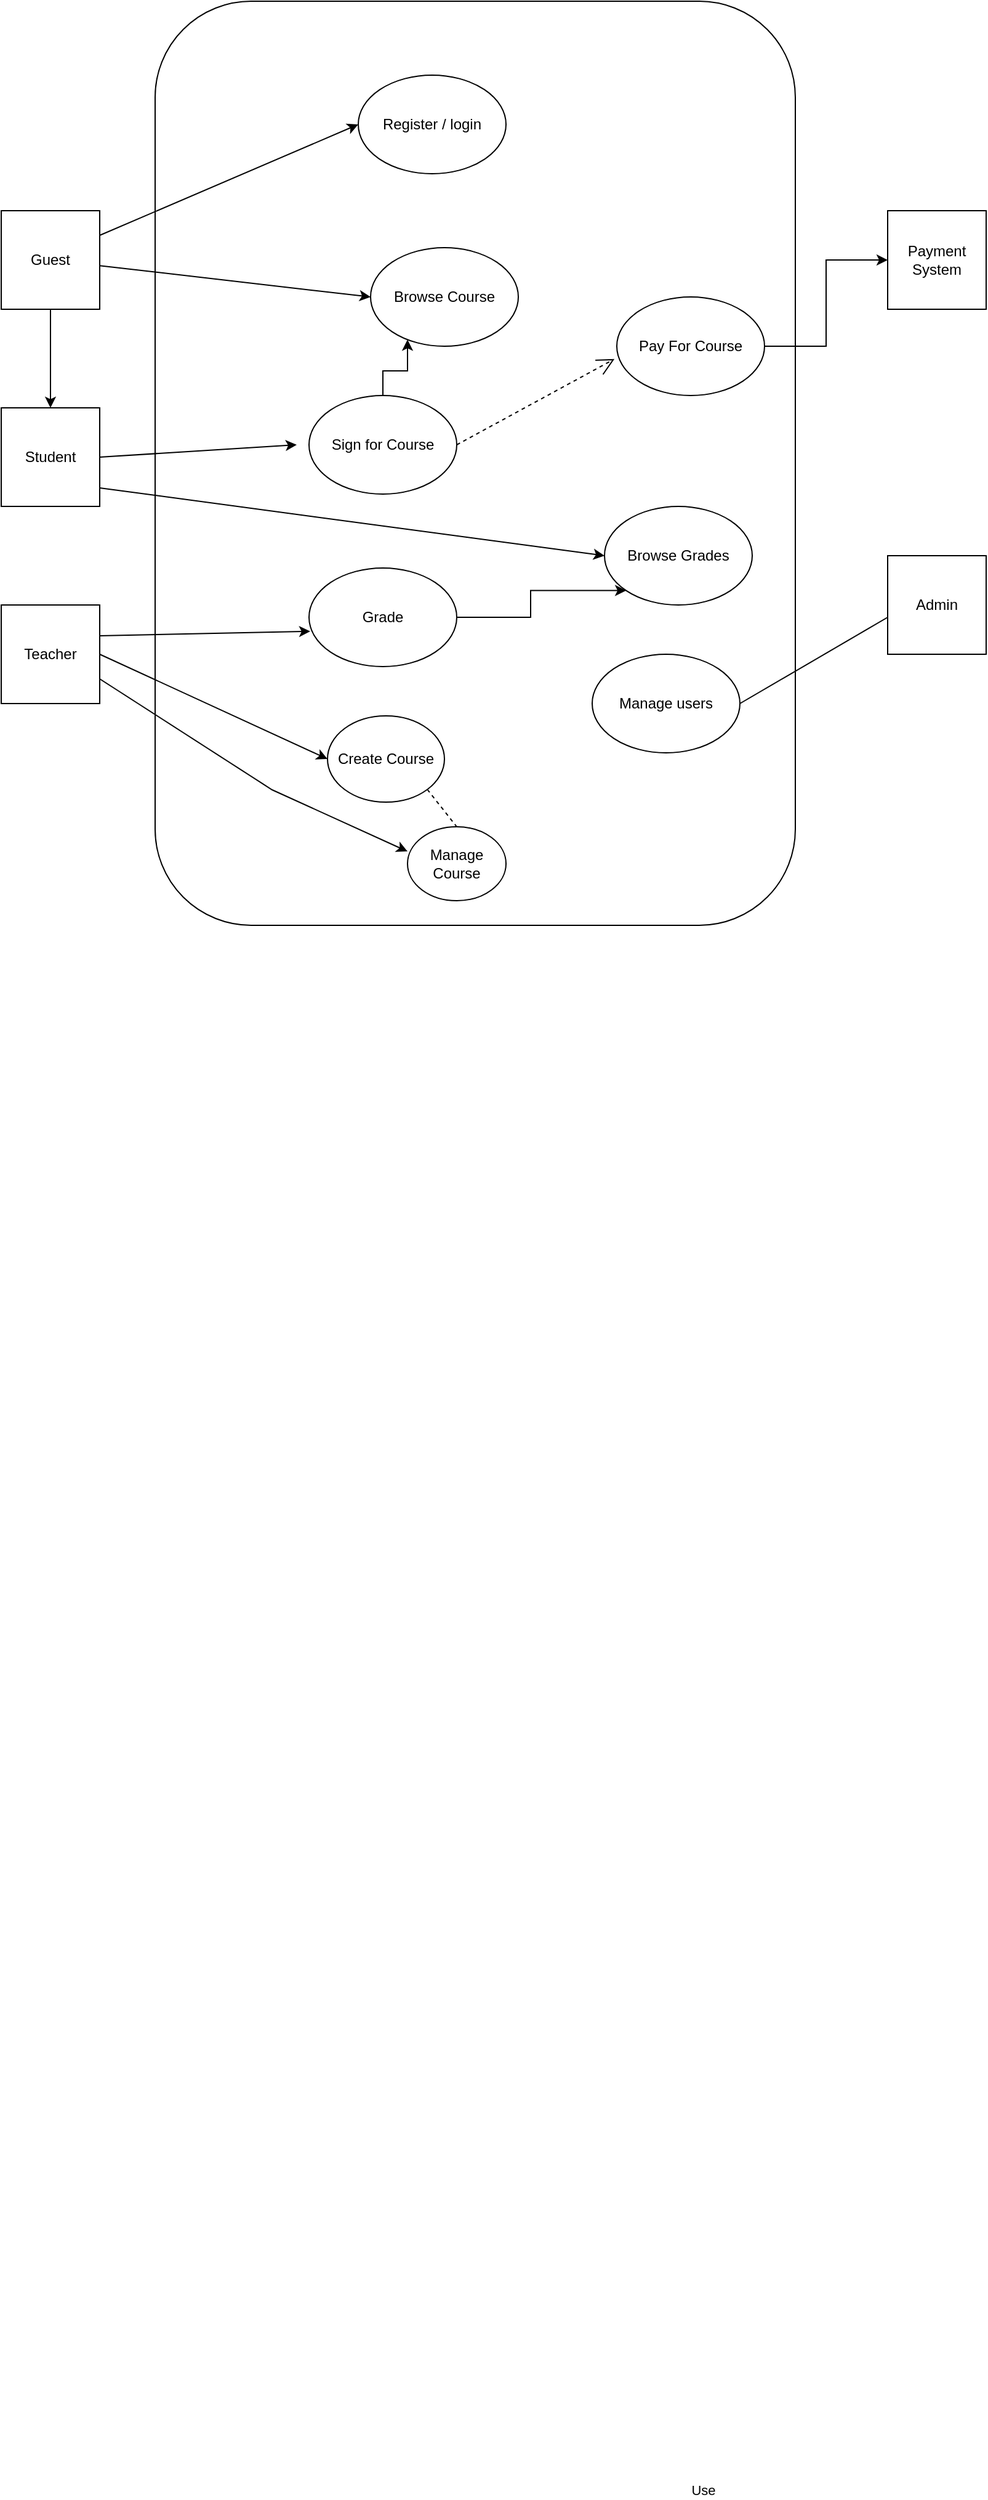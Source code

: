 <mxfile version="23.1.2" type="github">
  <diagram name="Page-1" id="IqvRb_lSC3RMRsBFaZl_">
    <mxGraphModel dx="802" dy="1902" grid="1" gridSize="10" guides="1" tooltips="1" connect="1" arrows="1" fold="1" page="1" pageScale="1" pageWidth="850" pageHeight="1100" math="0" shadow="0">
      <root>
        <mxCell id="0" />
        <mxCell id="1" parent="0" />
        <mxCell id="xtCrAzxJujVk2PDd50xc-24" style="edgeStyle=orthogonalEdgeStyle;rounded=0;orthogonalLoop=1;jettySize=auto;html=1;entryX=0.5;entryY=0;entryDx=0;entryDy=0;" edge="1" parent="1" source="xtCrAzxJujVk2PDd50xc-1" target="xtCrAzxJujVk2PDd50xc-2">
          <mxGeometry relative="1" as="geometry">
            <Array as="points">
              <mxPoint x="80" y="280" />
            </Array>
          </mxGeometry>
        </mxCell>
        <mxCell id="xtCrAzxJujVk2PDd50xc-1" value="Guest" style="whiteSpace=wrap;html=1;aspect=fixed;" vertex="1" parent="1">
          <mxGeometry x="40" y="160" width="80" height="80" as="geometry" />
        </mxCell>
        <mxCell id="xtCrAzxJujVk2PDd50xc-2" value="Student" style="whiteSpace=wrap;html=1;aspect=fixed;" vertex="1" parent="1">
          <mxGeometry x="40" y="320" width="80" height="80" as="geometry" />
        </mxCell>
        <mxCell id="xtCrAzxJujVk2PDd50xc-3" value="Teacher" style="whiteSpace=wrap;html=1;aspect=fixed;" vertex="1" parent="1">
          <mxGeometry x="40" y="480" width="80" height="80" as="geometry" />
        </mxCell>
        <mxCell id="xtCrAzxJujVk2PDd50xc-7" value="" style="rounded=1;whiteSpace=wrap;html=1;" vertex="1" parent="1">
          <mxGeometry x="165" y="-10" width="520" height="750" as="geometry" />
        </mxCell>
        <mxCell id="xtCrAzxJujVk2PDd50xc-8" value="Payment System" style="whiteSpace=wrap;html=1;aspect=fixed;" vertex="1" parent="1">
          <mxGeometry x="760" y="160" width="80" height="80" as="geometry" />
        </mxCell>
        <mxCell id="xtCrAzxJujVk2PDd50xc-9" value="Admin" style="whiteSpace=wrap;html=1;aspect=fixed;" vertex="1" parent="1">
          <mxGeometry x="760" y="440" width="80" height="80" as="geometry" />
        </mxCell>
        <mxCell id="xtCrAzxJujVk2PDd50xc-12" value="Register / login" style="ellipse;whiteSpace=wrap;html=1;" vertex="1" parent="1">
          <mxGeometry x="330" y="50" width="120" height="80" as="geometry" />
        </mxCell>
        <mxCell id="xtCrAzxJujVk2PDd50xc-13" value="Browse Course" style="ellipse;whiteSpace=wrap;html=1;" vertex="1" parent="1">
          <mxGeometry x="340" y="190" width="120" height="80" as="geometry" />
        </mxCell>
        <mxCell id="xtCrAzxJujVk2PDd50xc-42" style="edgeStyle=orthogonalEdgeStyle;rounded=0;orthogonalLoop=1;jettySize=auto;html=1;exitX=0.5;exitY=0;exitDx=0;exitDy=0;" edge="1" parent="1" source="xtCrAzxJujVk2PDd50xc-14" target="xtCrAzxJujVk2PDd50xc-13">
          <mxGeometry relative="1" as="geometry">
            <Array as="points">
              <mxPoint x="370" y="290" />
            </Array>
          </mxGeometry>
        </mxCell>
        <mxCell id="xtCrAzxJujVk2PDd50xc-14" value="Sign for Course" style="ellipse;whiteSpace=wrap;html=1;" vertex="1" parent="1">
          <mxGeometry x="290" y="310" width="120" height="80" as="geometry" />
        </mxCell>
        <mxCell id="xtCrAzxJujVk2PDd50xc-44" style="edgeStyle=orthogonalEdgeStyle;rounded=0;orthogonalLoop=1;jettySize=auto;html=1;exitX=1;exitY=0.5;exitDx=0;exitDy=0;entryX=0;entryY=0.5;entryDx=0;entryDy=0;" edge="1" parent="1" source="xtCrAzxJujVk2PDd50xc-15" target="xtCrAzxJujVk2PDd50xc-8">
          <mxGeometry relative="1" as="geometry" />
        </mxCell>
        <mxCell id="xtCrAzxJujVk2PDd50xc-15" value="Pay For Course" style="ellipse;whiteSpace=wrap;html=1;" vertex="1" parent="1">
          <mxGeometry x="540" y="230" width="120" height="80" as="geometry" />
        </mxCell>
        <mxCell id="xtCrAzxJujVk2PDd50xc-43" style="edgeStyle=orthogonalEdgeStyle;rounded=0;orthogonalLoop=1;jettySize=auto;html=1;exitX=1;exitY=0.5;exitDx=0;exitDy=0;entryX=0;entryY=1;entryDx=0;entryDy=0;" edge="1" parent="1" source="xtCrAzxJujVk2PDd50xc-16" target="xtCrAzxJujVk2PDd50xc-19">
          <mxGeometry relative="1" as="geometry" />
        </mxCell>
        <mxCell id="xtCrAzxJujVk2PDd50xc-16" value="Grade" style="ellipse;whiteSpace=wrap;html=1;" vertex="1" parent="1">
          <mxGeometry x="290" y="450" width="120" height="80" as="geometry" />
        </mxCell>
        <mxCell id="xtCrAzxJujVk2PDd50xc-17" value="Create Course" style="ellipse;whiteSpace=wrap;html=1;" vertex="1" parent="1">
          <mxGeometry x="305" y="570" width="95" height="70" as="geometry" />
        </mxCell>
        <mxCell id="xtCrAzxJujVk2PDd50xc-18" value="Manage users" style="ellipse;whiteSpace=wrap;html=1;" vertex="1" parent="1">
          <mxGeometry x="520" y="520" width="120" height="80" as="geometry" />
        </mxCell>
        <mxCell id="xtCrAzxJujVk2PDd50xc-19" value="Browse Grades" style="ellipse;whiteSpace=wrap;html=1;" vertex="1" parent="1">
          <mxGeometry x="530" y="400" width="120" height="80" as="geometry" />
        </mxCell>
        <mxCell id="xtCrAzxJujVk2PDd50xc-20" value="Manage Course" style="ellipse;whiteSpace=wrap;html=1;" vertex="1" parent="1">
          <mxGeometry x="370" y="660" width="80" height="60" as="geometry" />
        </mxCell>
        <mxCell id="xtCrAzxJujVk2PDd50xc-22" value="" style="endArrow=none;dashed=1;html=1;rounded=0;entryX=0.5;entryY=0;entryDx=0;entryDy=0;exitX=1;exitY=1;exitDx=0;exitDy=0;" edge="1" parent="1" source="xtCrAzxJujVk2PDd50xc-17" target="xtCrAzxJujVk2PDd50xc-20">
          <mxGeometry width="50" height="50" relative="1" as="geometry">
            <mxPoint x="400" y="610" as="sourcePoint" />
            <mxPoint x="450" y="560" as="targetPoint" />
          </mxGeometry>
        </mxCell>
        <mxCell id="xtCrAzxJujVk2PDd50xc-27" value="" style="endArrow=classic;html=1;rounded=0;exitX=1;exitY=0.25;exitDx=0;exitDy=0;" edge="1" parent="1" source="xtCrAzxJujVk2PDd50xc-1">
          <mxGeometry width="50" height="50" relative="1" as="geometry">
            <mxPoint x="280" y="140" as="sourcePoint" />
            <mxPoint x="330" y="90" as="targetPoint" />
          </mxGeometry>
        </mxCell>
        <mxCell id="xtCrAzxJujVk2PDd50xc-28" value="" style="endArrow=classic;html=1;rounded=0;" edge="1" parent="1" source="xtCrAzxJujVk2PDd50xc-1">
          <mxGeometry width="50" height="50" relative="1" as="geometry">
            <mxPoint x="290" y="280" as="sourcePoint" />
            <mxPoint x="340" y="230" as="targetPoint" />
          </mxGeometry>
        </mxCell>
        <mxCell id="xtCrAzxJujVk2PDd50xc-29" value="" style="endArrow=classic;html=1;rounded=0;exitX=1;exitY=0.5;exitDx=0;exitDy=0;" edge="1" parent="1" source="xtCrAzxJujVk2PDd50xc-2">
          <mxGeometry width="50" height="50" relative="1" as="geometry">
            <mxPoint x="230" y="400" as="sourcePoint" />
            <mxPoint x="280" y="350" as="targetPoint" />
          </mxGeometry>
        </mxCell>
        <mxCell id="xtCrAzxJujVk2PDd50xc-30" value="" style="endArrow=classic;html=1;rounded=0;entryX=0;entryY=0.5;entryDx=0;entryDy=0;" edge="1" parent="1" target="xtCrAzxJujVk2PDd50xc-19">
          <mxGeometry width="50" height="50" relative="1" as="geometry">
            <mxPoint x="120" y="385" as="sourcePoint" />
            <mxPoint x="170" y="335" as="targetPoint" />
          </mxGeometry>
        </mxCell>
        <mxCell id="xtCrAzxJujVk2PDd50xc-33" value="" style="endArrow=classic;html=1;rounded=0;entryX=0;entryY=0.5;entryDx=0;entryDy=0;" edge="1" parent="1" target="xtCrAzxJujVk2PDd50xc-17">
          <mxGeometry width="50" height="50" relative="1" as="geometry">
            <mxPoint x="120" y="520" as="sourcePoint" />
            <mxPoint x="170" y="470" as="targetPoint" />
          </mxGeometry>
        </mxCell>
        <mxCell id="xtCrAzxJujVk2PDd50xc-34" value="Use" style="endArrow=open;endSize=12;dashed=1;html=1;rounded=0;entryX=-0.016;entryY=0.63;entryDx=0;entryDy=0;entryPerimeter=0;exitX=1;exitY=0.5;exitDx=0;exitDy=0;" edge="1" parent="1" source="xtCrAzxJujVk2PDd50xc-14" target="xtCrAzxJujVk2PDd50xc-15">
          <mxGeometry x="-1" y="-1672" width="160" relative="1" as="geometry">
            <mxPoint x="420" y="349.23" as="sourcePoint" />
            <mxPoint x="580" y="349.23" as="targetPoint" />
            <mxPoint x="-598" y="191" as="offset" />
          </mxGeometry>
        </mxCell>
        <mxCell id="xtCrAzxJujVk2PDd50xc-35" value="" style="endArrow=classic;html=1;rounded=0;entryX=0.008;entryY=0.642;entryDx=0;entryDy=0;entryPerimeter=0;" edge="1" parent="1" target="xtCrAzxJujVk2PDd50xc-16">
          <mxGeometry width="50" height="50" relative="1" as="geometry">
            <mxPoint x="120" y="505" as="sourcePoint" />
            <mxPoint x="170" y="455" as="targetPoint" />
          </mxGeometry>
        </mxCell>
        <mxCell id="xtCrAzxJujVk2PDd50xc-36" value="" style="endArrow=classic;html=1;rounded=0;exitX=1;exitY=0.75;exitDx=0;exitDy=0;" edge="1" parent="1" source="xtCrAzxJujVk2PDd50xc-3">
          <mxGeometry width="50" height="50" relative="1" as="geometry">
            <mxPoint x="320" y="730" as="sourcePoint" />
            <mxPoint x="370" y="680" as="targetPoint" />
            <Array as="points">
              <mxPoint x="260" y="630" />
            </Array>
          </mxGeometry>
        </mxCell>
        <mxCell id="xtCrAzxJujVk2PDd50xc-37" value="" style="endArrow=none;html=1;rounded=0;exitX=1;exitY=0.5;exitDx=0;exitDy=0;" edge="1" parent="1" source="xtCrAzxJujVk2PDd50xc-18">
          <mxGeometry width="50" height="50" relative="1" as="geometry">
            <mxPoint x="710" y="540" as="sourcePoint" />
            <mxPoint x="760" y="490" as="targetPoint" />
          </mxGeometry>
        </mxCell>
      </root>
    </mxGraphModel>
  </diagram>
</mxfile>
